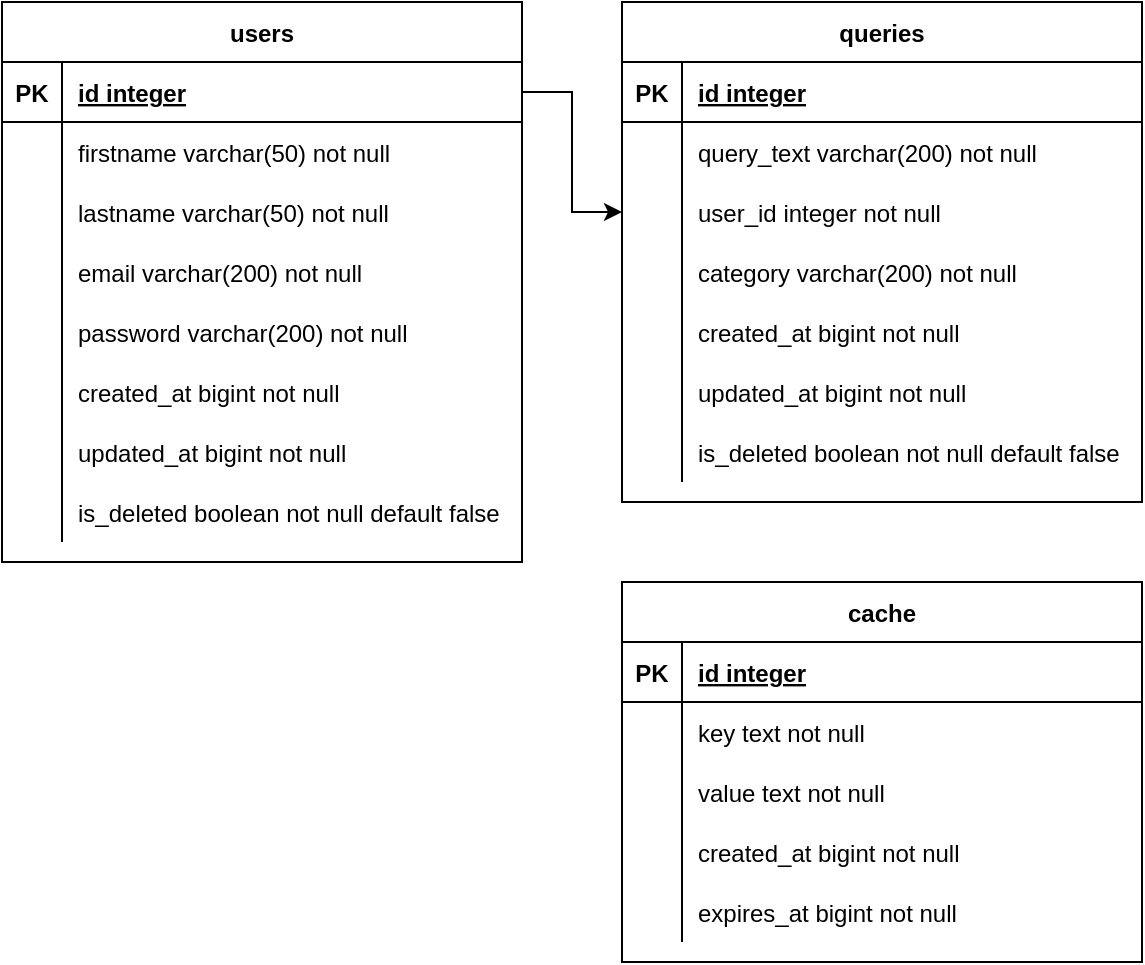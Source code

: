 <mxfile version="15.1.0" type="device"><diagram id="kjpBP767uR2S_iRD_IIk" name="Page-1"><mxGraphModel dx="1054" dy="580" grid="1" gridSize="10" guides="1" tooltips="1" connect="1" arrows="1" fold="1" page="1" pageScale="1" pageWidth="850" pageHeight="1100" math="0" shadow="0"><root><mxCell id="0"/><mxCell id="1" parent="0"/><mxCell id="lvduQdF2lR943bs6NAdt-195" value="users" style="shape=table;startSize=30;container=1;collapsible=1;childLayout=tableLayout;fixedRows=1;rowLines=0;fontStyle=1;align=center;resizeLast=1;" parent="1" vertex="1"><mxGeometry x="100" y="100" width="260" height="280" as="geometry"/></mxCell><mxCell id="lvduQdF2lR943bs6NAdt-196" value="" style="shape=partialRectangle;collapsible=0;dropTarget=0;pointerEvents=0;fillColor=none;points=[[0,0.5],[1,0.5]];portConstraint=eastwest;top=0;left=0;right=0;bottom=1;" parent="lvduQdF2lR943bs6NAdt-195" vertex="1"><mxGeometry y="30" width="260" height="30" as="geometry"/></mxCell><mxCell id="lvduQdF2lR943bs6NAdt-197" value="PK" style="shape=partialRectangle;overflow=hidden;connectable=0;fillColor=none;top=0;left=0;bottom=0;right=0;fontStyle=1;" parent="lvduQdF2lR943bs6NAdt-196" vertex="1"><mxGeometry width="30" height="30" as="geometry"/></mxCell><mxCell id="lvduQdF2lR943bs6NAdt-198" value="id integer " style="shape=partialRectangle;overflow=hidden;connectable=0;fillColor=none;top=0;left=0;bottom=0;right=0;align=left;spacingLeft=6;fontStyle=5;" parent="lvduQdF2lR943bs6NAdt-196" vertex="1"><mxGeometry x="30" width="230" height="30" as="geometry"/></mxCell><mxCell id="lvduQdF2lR943bs6NAdt-199" value="" style="shape=partialRectangle;collapsible=0;dropTarget=0;pointerEvents=0;fillColor=none;points=[[0,0.5],[1,0.5]];portConstraint=eastwest;top=0;left=0;right=0;bottom=0;" parent="lvduQdF2lR943bs6NAdt-195" vertex="1"><mxGeometry y="60" width="260" height="30" as="geometry"/></mxCell><mxCell id="lvduQdF2lR943bs6NAdt-200" value="" style="shape=partialRectangle;overflow=hidden;connectable=0;fillColor=none;top=0;left=0;bottom=0;right=0;" parent="lvduQdF2lR943bs6NAdt-199" vertex="1"><mxGeometry width="30" height="30" as="geometry"/></mxCell><mxCell id="lvduQdF2lR943bs6NAdt-201" value="firstname varchar(50) not null" style="shape=partialRectangle;overflow=hidden;connectable=0;fillColor=none;top=0;left=0;bottom=0;right=0;align=left;spacingLeft=6;" parent="lvduQdF2lR943bs6NAdt-199" vertex="1"><mxGeometry x="30" width="230" height="30" as="geometry"/></mxCell><mxCell id="lvduQdF2lR943bs6NAdt-202" value="" style="shape=partialRectangle;collapsible=0;dropTarget=0;pointerEvents=0;fillColor=none;points=[[0,0.5],[1,0.5]];portConstraint=eastwest;top=0;left=0;right=0;bottom=0;" parent="lvduQdF2lR943bs6NAdt-195" vertex="1"><mxGeometry y="90" width="260" height="30" as="geometry"/></mxCell><mxCell id="lvduQdF2lR943bs6NAdt-203" value="" style="shape=partialRectangle;overflow=hidden;connectable=0;fillColor=none;top=0;left=0;bottom=0;right=0;" parent="lvduQdF2lR943bs6NAdt-202" vertex="1"><mxGeometry width="30" height="30" as="geometry"/></mxCell><mxCell id="lvduQdF2lR943bs6NAdt-204" value="lastname varchar(50) not null" style="shape=partialRectangle;overflow=hidden;connectable=0;fillColor=none;top=0;left=0;bottom=0;right=0;align=left;spacingLeft=6;" parent="lvduQdF2lR943bs6NAdt-202" vertex="1"><mxGeometry x="30" width="230" height="30" as="geometry"/></mxCell><mxCell id="lvduQdF2lR943bs6NAdt-205" value="" style="shape=partialRectangle;collapsible=0;dropTarget=0;pointerEvents=0;fillColor=none;points=[[0,0.5],[1,0.5]];portConstraint=eastwest;top=0;left=0;right=0;bottom=0;" parent="lvduQdF2lR943bs6NAdt-195" vertex="1"><mxGeometry y="120" width="260" height="30" as="geometry"/></mxCell><mxCell id="lvduQdF2lR943bs6NAdt-206" value="" style="shape=partialRectangle;overflow=hidden;connectable=0;fillColor=none;top=0;left=0;bottom=0;right=0;" parent="lvduQdF2lR943bs6NAdt-205" vertex="1"><mxGeometry width="30" height="30" as="geometry"/></mxCell><mxCell id="lvduQdF2lR943bs6NAdt-207" value="email varchar(200) not null" style="shape=partialRectangle;overflow=hidden;connectable=0;fillColor=none;top=0;left=0;bottom=0;right=0;align=left;spacingLeft=6;" parent="lvduQdF2lR943bs6NAdt-205" vertex="1"><mxGeometry x="30" width="230" height="30" as="geometry"/></mxCell><mxCell id="lvduQdF2lR943bs6NAdt-208" value="" style="shape=partialRectangle;collapsible=0;dropTarget=0;pointerEvents=0;fillColor=none;points=[[0,0.5],[1,0.5]];portConstraint=eastwest;top=0;left=0;right=0;bottom=0;" parent="lvduQdF2lR943bs6NAdt-195" vertex="1"><mxGeometry y="150" width="260" height="30" as="geometry"/></mxCell><mxCell id="lvduQdF2lR943bs6NAdt-209" value="" style="shape=partialRectangle;overflow=hidden;connectable=0;fillColor=none;top=0;left=0;bottom=0;right=0;" parent="lvduQdF2lR943bs6NAdt-208" vertex="1"><mxGeometry width="30" height="30" as="geometry"/></mxCell><mxCell id="lvduQdF2lR943bs6NAdt-210" value="password varchar(200) not null" style="shape=partialRectangle;overflow=hidden;connectable=0;fillColor=none;top=0;left=0;bottom=0;right=0;align=left;spacingLeft=6;" parent="lvduQdF2lR943bs6NAdt-208" vertex="1"><mxGeometry x="30" width="230" height="30" as="geometry"/></mxCell><mxCell id="lvduQdF2lR943bs6NAdt-211" value="" style="shape=partialRectangle;collapsible=0;dropTarget=0;pointerEvents=0;fillColor=none;points=[[0,0.5],[1,0.5]];portConstraint=eastwest;top=0;left=0;right=0;bottom=0;" parent="lvduQdF2lR943bs6NAdt-195" vertex="1"><mxGeometry y="180" width="260" height="30" as="geometry"/></mxCell><mxCell id="lvduQdF2lR943bs6NAdt-212" value="" style="shape=partialRectangle;overflow=hidden;connectable=0;fillColor=none;top=0;left=0;bottom=0;right=0;" parent="lvduQdF2lR943bs6NAdt-211" vertex="1"><mxGeometry width="30" height="30" as="geometry"/></mxCell><mxCell id="lvduQdF2lR943bs6NAdt-213" value="created_at bigint not null" style="shape=partialRectangle;overflow=hidden;connectable=0;fillColor=none;top=0;left=0;bottom=0;right=0;align=left;spacingLeft=6;" parent="lvduQdF2lR943bs6NAdt-211" vertex="1"><mxGeometry x="30" width="230" height="30" as="geometry"/></mxCell><mxCell id="lvduQdF2lR943bs6NAdt-214" value="" style="shape=partialRectangle;collapsible=0;dropTarget=0;pointerEvents=0;fillColor=none;points=[[0,0.5],[1,0.5]];portConstraint=eastwest;top=0;left=0;right=0;bottom=0;" parent="lvduQdF2lR943bs6NAdt-195" vertex="1"><mxGeometry y="210" width="260" height="30" as="geometry"/></mxCell><mxCell id="lvduQdF2lR943bs6NAdt-215" value="" style="shape=partialRectangle;overflow=hidden;connectable=0;fillColor=none;top=0;left=0;bottom=0;right=0;" parent="lvduQdF2lR943bs6NAdt-214" vertex="1"><mxGeometry width="30" height="30" as="geometry"/></mxCell><mxCell id="lvduQdF2lR943bs6NAdt-216" value="updated_at bigint not null" style="shape=partialRectangle;overflow=hidden;connectable=0;fillColor=none;top=0;left=0;bottom=0;right=0;align=left;spacingLeft=6;" parent="lvduQdF2lR943bs6NAdt-214" vertex="1"><mxGeometry x="30" width="230" height="30" as="geometry"/></mxCell><mxCell id="lvduQdF2lR943bs6NAdt-217" value="" style="shape=partialRectangle;collapsible=0;dropTarget=0;pointerEvents=0;fillColor=none;points=[[0,0.5],[1,0.5]];portConstraint=eastwest;top=0;left=0;right=0;bottom=0;" parent="lvduQdF2lR943bs6NAdt-195" vertex="1"><mxGeometry y="240" width="260" height="30" as="geometry"/></mxCell><mxCell id="lvduQdF2lR943bs6NAdt-218" value="" style="shape=partialRectangle;overflow=hidden;connectable=0;fillColor=none;top=0;left=0;bottom=0;right=0;" parent="lvduQdF2lR943bs6NAdt-217" vertex="1"><mxGeometry width="30" height="30" as="geometry"/></mxCell><mxCell id="lvduQdF2lR943bs6NAdt-219" value="is_deleted boolean not null default false" style="shape=partialRectangle;overflow=hidden;connectable=0;fillColor=none;top=0;left=0;bottom=0;right=0;align=left;spacingLeft=6;" parent="lvduQdF2lR943bs6NAdt-217" vertex="1"><mxGeometry x="30" width="230" height="30" as="geometry"/></mxCell><mxCell id="lvduQdF2lR943bs6NAdt-220" value="queries" style="shape=table;startSize=30;container=1;collapsible=1;childLayout=tableLayout;fixedRows=1;rowLines=0;fontStyle=1;align=center;resizeLast=1;" parent="1" vertex="1"><mxGeometry x="410" y="100" width="260" height="250" as="geometry"/></mxCell><mxCell id="lvduQdF2lR943bs6NAdt-221" value="" style="shape=partialRectangle;collapsible=0;dropTarget=0;pointerEvents=0;fillColor=none;points=[[0,0.5],[1,0.5]];portConstraint=eastwest;top=0;left=0;right=0;bottom=1;" parent="lvduQdF2lR943bs6NAdt-220" vertex="1"><mxGeometry y="30" width="260" height="30" as="geometry"/></mxCell><mxCell id="lvduQdF2lR943bs6NAdt-222" value="PK" style="shape=partialRectangle;overflow=hidden;connectable=0;fillColor=none;top=0;left=0;bottom=0;right=0;fontStyle=1;" parent="lvduQdF2lR943bs6NAdt-221" vertex="1"><mxGeometry width="30" height="30" as="geometry"/></mxCell><mxCell id="lvduQdF2lR943bs6NAdt-223" value="id integer " style="shape=partialRectangle;overflow=hidden;connectable=0;fillColor=none;top=0;left=0;bottom=0;right=0;align=left;spacingLeft=6;fontStyle=5;" parent="lvduQdF2lR943bs6NAdt-221" vertex="1"><mxGeometry x="30" width="230" height="30" as="geometry"/></mxCell><mxCell id="lvduQdF2lR943bs6NAdt-224" value="" style="shape=partialRectangle;collapsible=0;dropTarget=0;pointerEvents=0;fillColor=none;points=[[0,0.5],[1,0.5]];portConstraint=eastwest;top=0;left=0;right=0;bottom=0;" parent="lvduQdF2lR943bs6NAdt-220" vertex="1"><mxGeometry y="60" width="260" height="30" as="geometry"/></mxCell><mxCell id="lvduQdF2lR943bs6NAdt-225" value="" style="shape=partialRectangle;overflow=hidden;connectable=0;fillColor=none;top=0;left=0;bottom=0;right=0;" parent="lvduQdF2lR943bs6NAdt-224" vertex="1"><mxGeometry width="30" height="30" as="geometry"/></mxCell><mxCell id="lvduQdF2lR943bs6NAdt-226" value="query_text varchar(200) not null" style="shape=partialRectangle;overflow=hidden;connectable=0;fillColor=none;top=0;left=0;bottom=0;right=0;align=left;spacingLeft=6;" parent="lvduQdF2lR943bs6NAdt-224" vertex="1"><mxGeometry x="30" width="230" height="30" as="geometry"/></mxCell><mxCell id="lvduQdF2lR943bs6NAdt-227" value="" style="shape=partialRectangle;collapsible=0;dropTarget=0;pointerEvents=0;fillColor=none;points=[[0,0.5],[1,0.5]];portConstraint=eastwest;top=0;left=0;right=0;bottom=0;" parent="lvduQdF2lR943bs6NAdt-220" vertex="1"><mxGeometry y="90" width="260" height="30" as="geometry"/></mxCell><mxCell id="lvduQdF2lR943bs6NAdt-228" value="" style="shape=partialRectangle;overflow=hidden;connectable=0;fillColor=none;top=0;left=0;bottom=0;right=0;" parent="lvduQdF2lR943bs6NAdt-227" vertex="1"><mxGeometry width="30" height="30" as="geometry"/></mxCell><mxCell id="lvduQdF2lR943bs6NAdt-229" value="user_id integer not null" style="shape=partialRectangle;overflow=hidden;connectable=0;fillColor=none;top=0;left=0;bottom=0;right=0;align=left;spacingLeft=6;" parent="lvduQdF2lR943bs6NAdt-227" vertex="1"><mxGeometry x="30" width="230" height="30" as="geometry"/></mxCell><mxCell id="Q8M3erGJKJQpHHYX5DiG-5" value="" style="shape=partialRectangle;collapsible=0;dropTarget=0;pointerEvents=0;fillColor=none;top=0;left=0;bottom=0;right=0;points=[[0,0.5],[1,0.5]];portConstraint=eastwest;" vertex="1" parent="lvduQdF2lR943bs6NAdt-220"><mxGeometry y="120" width="260" height="30" as="geometry"/></mxCell><mxCell id="Q8M3erGJKJQpHHYX5DiG-6" value="" style="shape=partialRectangle;connectable=0;fillColor=none;top=0;left=0;bottom=0;right=0;editable=1;overflow=hidden;" vertex="1" parent="Q8M3erGJKJQpHHYX5DiG-5"><mxGeometry width="30" height="30" as="geometry"/></mxCell><mxCell id="Q8M3erGJKJQpHHYX5DiG-7" value="category varchar(200) not null" style="shape=partialRectangle;connectable=0;fillColor=none;top=0;left=0;bottom=0;right=0;align=left;spacingLeft=6;overflow=hidden;" vertex="1" parent="Q8M3erGJKJQpHHYX5DiG-5"><mxGeometry x="30" width="230" height="30" as="geometry"/></mxCell><mxCell id="lvduQdF2lR943bs6NAdt-233" value="" style="shape=partialRectangle;collapsible=0;dropTarget=0;pointerEvents=0;fillColor=none;points=[[0,0.5],[1,0.5]];portConstraint=eastwest;top=0;left=0;right=0;bottom=0;" parent="lvduQdF2lR943bs6NAdt-220" vertex="1"><mxGeometry y="150" width="260" height="30" as="geometry"/></mxCell><mxCell id="lvduQdF2lR943bs6NAdt-234" value="" style="shape=partialRectangle;overflow=hidden;connectable=0;fillColor=none;top=0;left=0;bottom=0;right=0;" parent="lvduQdF2lR943bs6NAdt-233" vertex="1"><mxGeometry width="30" height="30" as="geometry"/></mxCell><mxCell id="lvduQdF2lR943bs6NAdt-235" value="created_at bigint not null" style="shape=partialRectangle;overflow=hidden;connectable=0;fillColor=none;top=0;left=0;bottom=0;right=0;align=left;spacingLeft=6;" parent="lvduQdF2lR943bs6NAdt-233" vertex="1"><mxGeometry x="30" width="230" height="30" as="geometry"/></mxCell><mxCell id="lvduQdF2lR943bs6NAdt-236" value="" style="shape=partialRectangle;collapsible=0;dropTarget=0;pointerEvents=0;fillColor=none;points=[[0,0.5],[1,0.5]];portConstraint=eastwest;top=0;left=0;right=0;bottom=0;" parent="lvduQdF2lR943bs6NAdt-220" vertex="1"><mxGeometry y="180" width="260" height="30" as="geometry"/></mxCell><mxCell id="lvduQdF2lR943bs6NAdt-237" value="" style="shape=partialRectangle;overflow=hidden;connectable=0;fillColor=none;top=0;left=0;bottom=0;right=0;" parent="lvduQdF2lR943bs6NAdt-236" vertex="1"><mxGeometry width="30" height="30" as="geometry"/></mxCell><mxCell id="lvduQdF2lR943bs6NAdt-238" value="updated_at bigint not null" style="shape=partialRectangle;overflow=hidden;connectable=0;fillColor=none;top=0;left=0;bottom=0;right=0;align=left;spacingLeft=6;" parent="lvduQdF2lR943bs6NAdt-236" vertex="1"><mxGeometry x="30" width="230" height="30" as="geometry"/></mxCell><mxCell id="lvduQdF2lR943bs6NAdt-239" value="" style="shape=partialRectangle;collapsible=0;dropTarget=0;pointerEvents=0;fillColor=none;points=[[0,0.5],[1,0.5]];portConstraint=eastwest;top=0;left=0;right=0;bottom=0;" parent="lvduQdF2lR943bs6NAdt-220" vertex="1"><mxGeometry y="210" width="260" height="30" as="geometry"/></mxCell><mxCell id="lvduQdF2lR943bs6NAdt-240" value="" style="shape=partialRectangle;overflow=hidden;connectable=0;fillColor=none;top=0;left=0;bottom=0;right=0;" parent="lvduQdF2lR943bs6NAdt-239" vertex="1"><mxGeometry width="30" height="30" as="geometry"/></mxCell><mxCell id="lvduQdF2lR943bs6NAdt-241" value="is_deleted boolean not null default false" style="shape=partialRectangle;overflow=hidden;connectable=0;fillColor=none;top=0;left=0;bottom=0;right=0;align=left;spacingLeft=6;" parent="lvduQdF2lR943bs6NAdt-239" vertex="1"><mxGeometry x="30" width="230" height="30" as="geometry"/></mxCell><mxCell id="lvduQdF2lR943bs6NAdt-242" value="cache" style="shape=table;startSize=30;container=1;collapsible=1;childLayout=tableLayout;fixedRows=1;rowLines=0;fontStyle=1;align=center;resizeLast=1;" parent="1" vertex="1"><mxGeometry x="410" y="390" width="260" height="190" as="geometry"/></mxCell><mxCell id="lvduQdF2lR943bs6NAdt-243" value="" style="shape=partialRectangle;collapsible=0;dropTarget=0;pointerEvents=0;fillColor=none;points=[[0,0.5],[1,0.5]];portConstraint=eastwest;top=0;left=0;right=0;bottom=1;" parent="lvduQdF2lR943bs6NAdt-242" vertex="1"><mxGeometry y="30" width="260" height="30" as="geometry"/></mxCell><mxCell id="lvduQdF2lR943bs6NAdt-244" value="PK" style="shape=partialRectangle;overflow=hidden;connectable=0;fillColor=none;top=0;left=0;bottom=0;right=0;fontStyle=1;" parent="lvduQdF2lR943bs6NAdt-243" vertex="1"><mxGeometry width="30" height="30" as="geometry"/></mxCell><mxCell id="lvduQdF2lR943bs6NAdt-245" value="id integer " style="shape=partialRectangle;overflow=hidden;connectable=0;fillColor=none;top=0;left=0;bottom=0;right=0;align=left;spacingLeft=6;fontStyle=5;" parent="lvduQdF2lR943bs6NAdt-243" vertex="1"><mxGeometry x="30" width="230" height="30" as="geometry"/></mxCell><mxCell id="lvduQdF2lR943bs6NAdt-246" value="" style="shape=partialRectangle;collapsible=0;dropTarget=0;pointerEvents=0;fillColor=none;points=[[0,0.5],[1,0.5]];portConstraint=eastwest;top=0;left=0;right=0;bottom=0;" parent="lvduQdF2lR943bs6NAdt-242" vertex="1"><mxGeometry y="60" width="260" height="30" as="geometry"/></mxCell><mxCell id="lvduQdF2lR943bs6NAdt-247" value="" style="shape=partialRectangle;overflow=hidden;connectable=0;fillColor=none;top=0;left=0;bottom=0;right=0;" parent="lvduQdF2lR943bs6NAdt-246" vertex="1"><mxGeometry width="30" height="30" as="geometry"/></mxCell><mxCell id="lvduQdF2lR943bs6NAdt-248" value="key text not null" style="shape=partialRectangle;overflow=hidden;connectable=0;fillColor=none;top=0;left=0;bottom=0;right=0;align=left;spacingLeft=6;" parent="lvduQdF2lR943bs6NAdt-246" vertex="1"><mxGeometry x="30" width="230" height="30" as="geometry"/></mxCell><mxCell id="Q8M3erGJKJQpHHYX5DiG-9" value="" style="shape=partialRectangle;collapsible=0;dropTarget=0;pointerEvents=0;fillColor=none;top=0;left=0;bottom=0;right=0;points=[[0,0.5],[1,0.5]];portConstraint=eastwest;" vertex="1" parent="lvduQdF2lR943bs6NAdt-242"><mxGeometry y="90" width="260" height="30" as="geometry"/></mxCell><mxCell id="Q8M3erGJKJQpHHYX5DiG-10" value="" style="shape=partialRectangle;connectable=0;fillColor=none;top=0;left=0;bottom=0;right=0;editable=1;overflow=hidden;" vertex="1" parent="Q8M3erGJKJQpHHYX5DiG-9"><mxGeometry width="30" height="30" as="geometry"/></mxCell><mxCell id="Q8M3erGJKJQpHHYX5DiG-11" value="value text not null" style="shape=partialRectangle;connectable=0;fillColor=none;top=0;left=0;bottom=0;right=0;align=left;spacingLeft=6;overflow=hidden;" vertex="1" parent="Q8M3erGJKJQpHHYX5DiG-9"><mxGeometry x="30" width="230" height="30" as="geometry"/></mxCell><mxCell id="lvduQdF2lR943bs6NAdt-249" value="" style="shape=partialRectangle;collapsible=0;dropTarget=0;pointerEvents=0;fillColor=none;points=[[0,0.5],[1,0.5]];portConstraint=eastwest;top=0;left=0;right=0;bottom=0;" parent="lvduQdF2lR943bs6NAdt-242" vertex="1"><mxGeometry y="120" width="260" height="30" as="geometry"/></mxCell><mxCell id="lvduQdF2lR943bs6NAdt-250" value="" style="shape=partialRectangle;overflow=hidden;connectable=0;fillColor=none;top=0;left=0;bottom=0;right=0;" parent="lvduQdF2lR943bs6NAdt-249" vertex="1"><mxGeometry width="30" height="30" as="geometry"/></mxCell><mxCell id="lvduQdF2lR943bs6NAdt-251" value="created_at bigint not null" style="shape=partialRectangle;overflow=hidden;connectable=0;fillColor=none;top=0;left=0;bottom=0;right=0;align=left;spacingLeft=6;" parent="lvduQdF2lR943bs6NAdt-249" vertex="1"><mxGeometry x="30" width="230" height="30" as="geometry"/></mxCell><mxCell id="lvduQdF2lR943bs6NAdt-252" value="" style="shape=partialRectangle;collapsible=0;dropTarget=0;pointerEvents=0;fillColor=none;points=[[0,0.5],[1,0.5]];portConstraint=eastwest;top=0;left=0;right=0;bottom=0;" parent="lvduQdF2lR943bs6NAdt-242" vertex="1"><mxGeometry y="150" width="260" height="30" as="geometry"/></mxCell><mxCell id="lvduQdF2lR943bs6NAdt-253" value="" style="shape=partialRectangle;overflow=hidden;connectable=0;fillColor=none;top=0;left=0;bottom=0;right=0;" parent="lvduQdF2lR943bs6NAdt-252" vertex="1"><mxGeometry width="30" height="30" as="geometry"/></mxCell><mxCell id="lvduQdF2lR943bs6NAdt-254" value="expires_at bigint not null" style="shape=partialRectangle;overflow=hidden;connectable=0;fillColor=none;top=0;left=0;bottom=0;right=0;align=left;spacingLeft=6;" parent="lvduQdF2lR943bs6NAdt-252" vertex="1"><mxGeometry x="30" width="230" height="30" as="geometry"/></mxCell><mxCell id="lvduQdF2lR943bs6NAdt-277" style="edgeStyle=orthogonalEdgeStyle;rounded=0;orthogonalLoop=1;jettySize=auto;html=1;entryX=0;entryY=0.5;entryDx=0;entryDy=0;" parent="1" source="lvduQdF2lR943bs6NAdt-196" target="lvduQdF2lR943bs6NAdt-227" edge="1"><mxGeometry relative="1" as="geometry"/></mxCell></root></mxGraphModel></diagram></mxfile>
